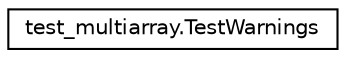digraph "Graphical Class Hierarchy"
{
 // LATEX_PDF_SIZE
  edge [fontname="Helvetica",fontsize="10",labelfontname="Helvetica",labelfontsize="10"];
  node [fontname="Helvetica",fontsize="10",shape=record];
  rankdir="LR";
  Node0 [label="test_multiarray.TestWarnings",height=0.2,width=0.4,color="black", fillcolor="white", style="filled",URL="$classtest__multiarray_1_1TestWarnings.html",tooltip=" "];
}
